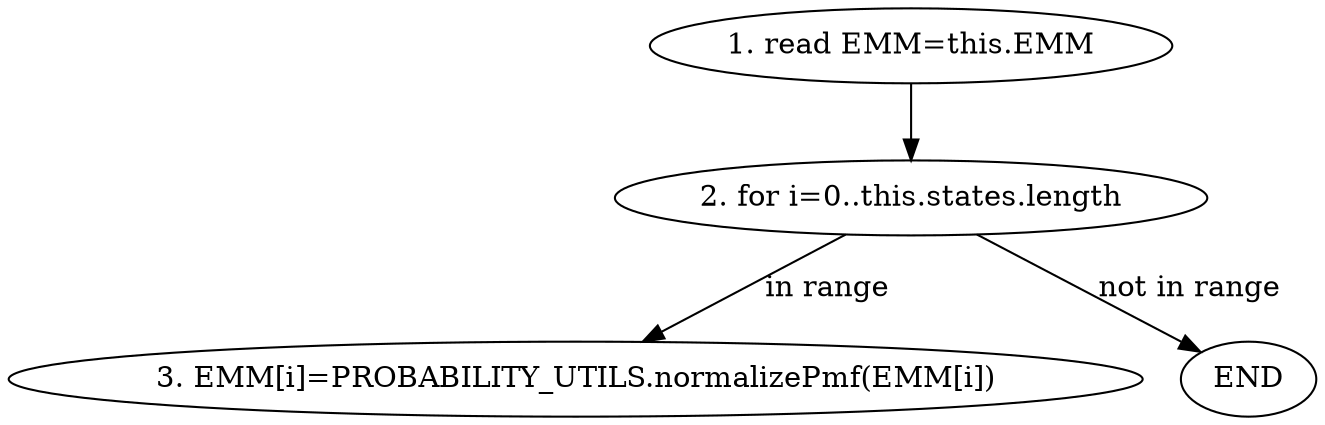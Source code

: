 digraph G{
    INP [label="1. read EMM=this.EMM"]
    FOR [label="2. for i=0..this.states.length"]
    SET1 [label="3. EMM[i]=PROBABILITY_UTILS.normalizePmf(EMM[i])"]
    
    INP -> FOR 
    FOR -> SET1 [label="in range"]
    FOR -> END [label="not in range"]
}